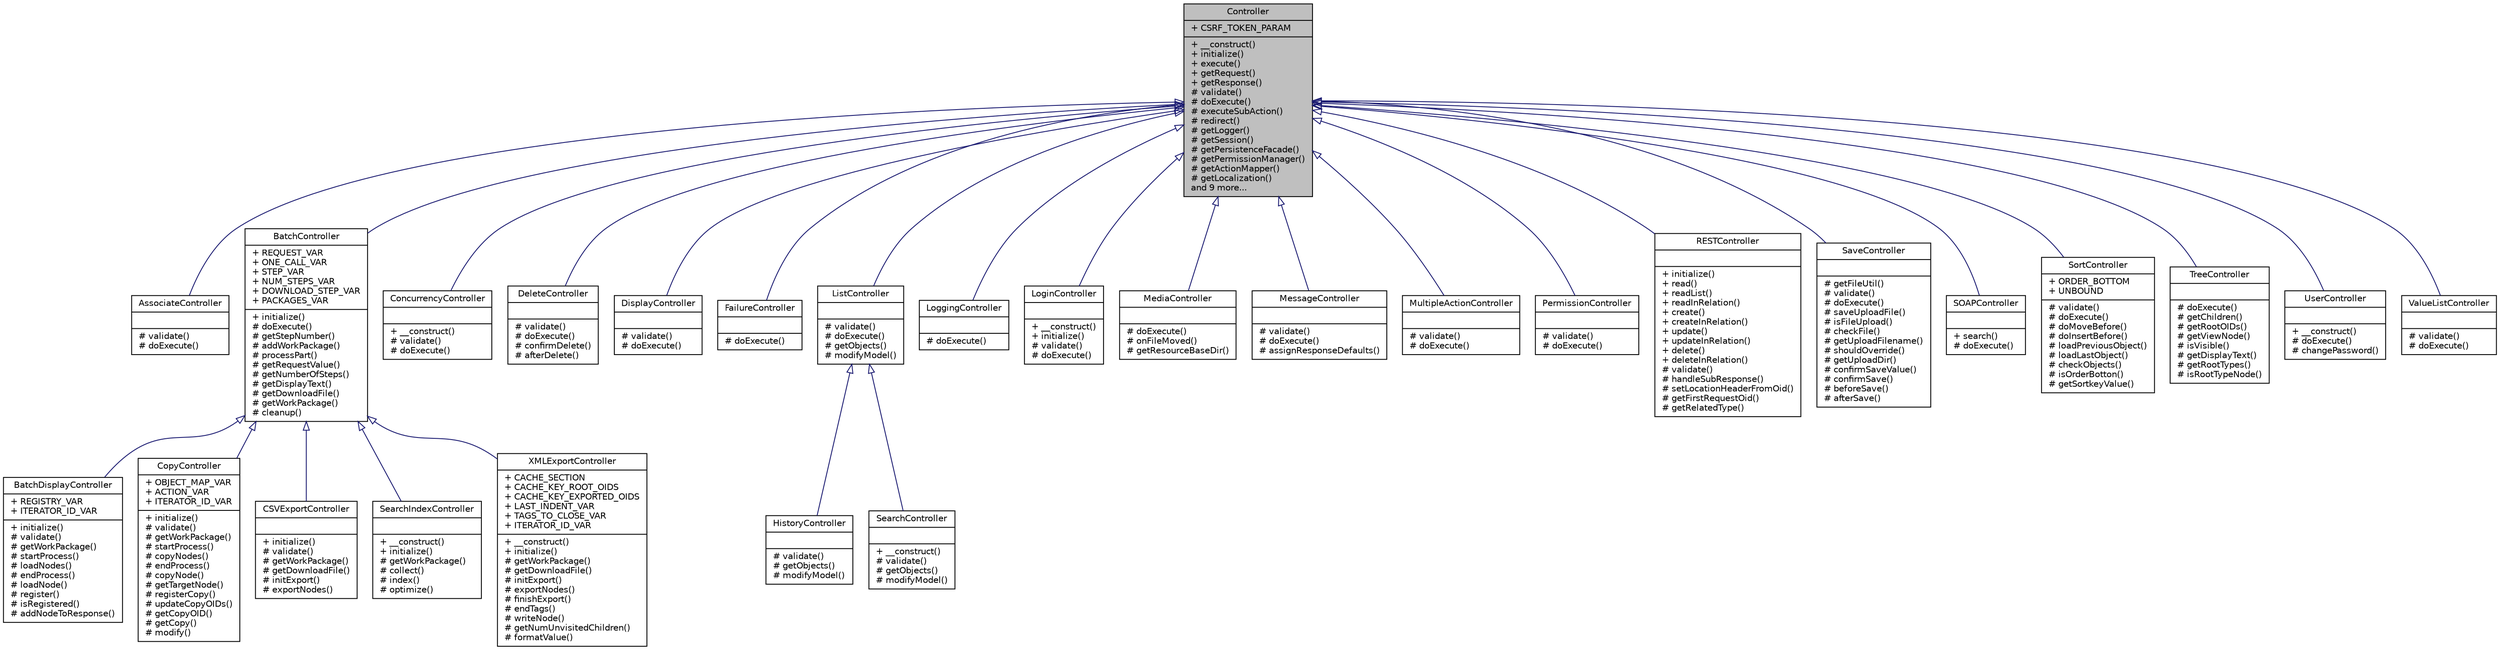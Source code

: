 digraph "Controller"
{
  edge [fontname="Helvetica",fontsize="10",labelfontname="Helvetica",labelfontsize="10"];
  node [fontname="Helvetica",fontsize="10",shape=record];
  Node0 [label="{Controller\n|+ CSRF_TOKEN_PARAM\l|+ __construct()\l+ initialize()\l+ execute()\l+ getRequest()\l+ getResponse()\l# validate()\l# doExecute()\l# executeSubAction()\l# redirect()\l# getLogger()\l# getSession()\l# getPersistenceFacade()\l# getPermissionManager()\l# getActionMapper()\l# getLocalization()\land 9 more...\l}",height=0.2,width=0.4,color="black", fillcolor="grey75", style="filled", fontcolor="black"];
  Node0 -> Node1 [dir="back",color="midnightblue",fontsize="10",style="solid",arrowtail="onormal",fontname="Helvetica"];
  Node1 [label="{AssociateController\n||# validate()\l# doExecute()\l}",height=0.2,width=0.4,color="black", fillcolor="white", style="filled",URL="$classwcmf_1_1application_1_1controller_1_1_associate_controller.html",tooltip="AssociateController is used to (dis-)associates Node instances, e.g. "];
  Node0 -> Node2 [dir="back",color="midnightblue",fontsize="10",style="solid",arrowtail="onormal",fontname="Helvetica"];
  Node2 [label="{BatchController\n|+ REQUEST_VAR\l+ ONE_CALL_VAR\l+ STEP_VAR\l+ NUM_STEPS_VAR\l+ DOWNLOAD_STEP_VAR\l+ PACKAGES_VAR\l|+ initialize()\l# doExecute()\l# getStepNumber()\l# addWorkPackage()\l# processPart()\l# getRequestValue()\l# getNumberOfSteps()\l# getDisplayText()\l# getDownloadFile()\l# getWorkPackage()\l# cleanup()\l}",height=0.2,width=0.4,color="black", fillcolor="white", style="filled",URL="$classwcmf_1_1application_1_1controller_1_1_batch_controller.html",tooltip="BatchController is used to process complex, longer running actions, that need to be divided into seve..."];
  Node2 -> Node3 [dir="back",color="midnightblue",fontsize="10",style="solid",arrowtail="onormal",fontname="Helvetica"];
  Node3 [label="{BatchDisplayController\n|+ REGISTRY_VAR\l+ ITERATOR_ID_VAR\l|+ initialize()\l# validate()\l# getWorkPackage()\l# startProcess()\l# loadNodes()\l# endProcess()\l# loadNode()\l# register()\l# isRegistered()\l# addNodeToResponse()\l}",height=0.2,width=0.4,color="black", fillcolor="white", style="filled",URL="$classwcmf_1_1application_1_1controller_1_1_batch_display_controller.html",tooltip="BatchDisplayController is used to load a tree of Node instances recursivly and return them in lists o..."];
  Node2 -> Node4 [dir="back",color="midnightblue",fontsize="10",style="solid",arrowtail="onormal",fontname="Helvetica"];
  Node4 [label="{CopyController\n|+ OBJECT_MAP_VAR\l+ ACTION_VAR\l+ ITERATOR_ID_VAR\l|+ initialize()\l# validate()\l# getWorkPackage()\l# startProcess()\l# copyNodes()\l# endProcess()\l# copyNode()\l# getTargetNode()\l# registerCopy()\l# updateCopyOIDs()\l# getCopyOID()\l# getCopy()\l# modify()\l}",height=0.2,width=0.4,color="black", fillcolor="white", style="filled",URL="$classwcmf_1_1application_1_1controller_1_1_copy_controller.html",tooltip="CopyController is used to copy or move Node instances. "];
  Node2 -> Node5 [dir="back",color="midnightblue",fontsize="10",style="solid",arrowtail="onormal",fontname="Helvetica"];
  Node5 [label="{CSVExportController\n||+ initialize()\l# validate()\l# getWorkPackage()\l# getDownloadFile()\l# initExport()\l# exportNodes()\l}",height=0.2,width=0.4,color="black", fillcolor="white", style="filled",URL="$classwcmf_1_1application_1_1controller_1_1_c_s_v_export_controller.html",tooltip="CSVExportController exports instances of one type into a CSV file. "];
  Node2 -> Node6 [dir="back",color="midnightblue",fontsize="10",style="solid",arrowtail="onormal",fontname="Helvetica"];
  Node6 [label="{SearchIndexController\n||+ __construct()\l+ initialize()\l# getWorkPackage()\l# collect()\l# index()\l# optimize()\l}",height=0.2,width=0.4,color="black", fillcolor="white", style="filled",URL="$classwcmf_1_1application_1_1controller_1_1_search_index_controller.html",tooltip="SearchIndexController creates a Lucene index from the complete datastore. "];
  Node2 -> Node7 [dir="back",color="midnightblue",fontsize="10",style="solid",arrowtail="onormal",fontname="Helvetica"];
  Node7 [label="{XMLExportController\n|+ CACHE_SECTION\l+ CACHE_KEY_ROOT_OIDS\l+ CACHE_KEY_EXPORTED_OIDS\l+ LAST_INDENT_VAR\l+ TAGS_TO_CLOSE_VAR\l+ ITERATOR_ID_VAR\l|+ __construct()\l+ initialize()\l# getWorkPackage()\l# getDownloadFile()\l# initExport()\l# exportNodes()\l# finishExport()\l# endTags()\l# writeNode()\l# getNumUnvisitedChildren()\l# formatValue()\l}",height=0.2,width=0.4,color="black", fillcolor="white", style="filled",URL="$classwcmf_1_1application_1_1controller_1_1_x_m_l_export_controller.html",tooltip="XMLExportController exports the content tree into an XML file. "];
  Node0 -> Node8 [dir="back",color="midnightblue",fontsize="10",style="solid",arrowtail="onormal",fontname="Helvetica"];
  Node8 [label="{ConcurrencyController\n||+ __construct()\l# validate()\l# doExecute()\l}",height=0.2,width=0.4,color="black", fillcolor="white", style="filled",URL="$classwcmf_1_1application_1_1controller_1_1_concurrency_controller.html",tooltip="ConcurrencyController is used to lock/unlock objects. "];
  Node0 -> Node9 [dir="back",color="midnightblue",fontsize="10",style="solid",arrowtail="onormal",fontname="Helvetica"];
  Node9 [label="{DeleteController\n||# validate()\l# doExecute()\l# confirmDelete()\l# afterDelete()\l}",height=0.2,width=0.4,color="black", fillcolor="white", style="filled",URL="$classwcmf_1_1application_1_1controller_1_1_delete_controller.html",tooltip="DeleteController is used to delete Node instances. "];
  Node0 -> Node10 [dir="back",color="midnightblue",fontsize="10",style="solid",arrowtail="onormal",fontname="Helvetica"];
  Node10 [label="{DisplayController\n||# validate()\l# doExecute()\l}",height=0.2,width=0.4,color="black", fillcolor="white", style="filled",URL="$classwcmf_1_1application_1_1controller_1_1_display_controller.html",tooltip="DisplayController is used to read a Node instance. "];
  Node0 -> Node11 [dir="back",color="midnightblue",fontsize="10",style="solid",arrowtail="onormal",fontname="Helvetica"];
  Node11 [label="{FailureController\n||# doExecute()\l}",height=0.2,width=0.4,color="black", fillcolor="white", style="filled",URL="$classwcmf_1_1application_1_1controller_1_1_failure_controller.html",tooltip="FailureController is used to signal a failure to the user. "];
  Node0 -> Node12 [dir="back",color="midnightblue",fontsize="10",style="solid",arrowtail="onormal",fontname="Helvetica"];
  Node12 [label="{ListController\n||# validate()\l# doExecute()\l# getObjects()\l# modifyModel()\l}",height=0.2,width=0.4,color="black", fillcolor="white", style="filled",URL="$classwcmf_1_1application_1_1controller_1_1_list_controller.html",tooltip="ListController is used to load Node lists. "];
  Node12 -> Node13 [dir="back",color="midnightblue",fontsize="10",style="solid",arrowtail="onormal",fontname="Helvetica"];
  Node13 [label="{HistoryController\n||# validate()\l# getObjects()\l# modifyModel()\l}",height=0.2,width=0.4,color="black", fillcolor="white", style="filled",URL="$classwcmf_1_1application_1_1controller_1_1_history_controller.html",tooltip="HistoryController returns a list of last changed entity instances. "];
  Node12 -> Node14 [dir="back",color="midnightblue",fontsize="10",style="solid",arrowtail="onormal",fontname="Helvetica"];
  Node14 [label="{SearchController\n||+ __construct()\l# validate()\l# getObjects()\l# modifyModel()\l}",height=0.2,width=0.4,color="black", fillcolor="white", style="filled",URL="$classwcmf_1_1application_1_1controller_1_1_search_controller.html",tooltip="SearchController executes a search and returns matching objects in a paged list. "];
  Node0 -> Node15 [dir="back",color="midnightblue",fontsize="10",style="solid",arrowtail="onormal",fontname="Helvetica"];
  Node15 [label="{LoggingController\n||# doExecute()\l}",height=0.2,width=0.4,color="black", fillcolor="white", style="filled",URL="$classwcmf_1_1application_1_1controller_1_1_logging_controller.html",tooltip="LoggingController is used to log a message in the backend log. "];
  Node0 -> Node16 [dir="back",color="midnightblue",fontsize="10",style="solid",arrowtail="onormal",fontname="Helvetica"];
  Node16 [label="{LoginController\n||+ __construct()\l+ initialize()\l# validate()\l# doExecute()\l}",height=0.2,width=0.4,color="black", fillcolor="white", style="filled",URL="$classwcmf_1_1application_1_1controller_1_1_login_controller.html",tooltip="LoginController handles the login process. "];
  Node0 -> Node17 [dir="back",color="midnightblue",fontsize="10",style="solid",arrowtail="onormal",fontname="Helvetica"];
  Node17 [label="{MediaController\n||# doExecute()\l# onFileMoved()\l# getResourceBaseDir()\l}",height=0.2,width=0.4,color="black", fillcolor="white", style="filled",URL="$classwcmf_1_1application_1_1controller_1_1_media_controller.html",tooltip="MediaController integrates elFinder (https://github.com/Studio-42/elFinder) into wCMF. "];
  Node0 -> Node18 [dir="back",color="midnightblue",fontsize="10",style="solid",arrowtail="onormal",fontname="Helvetica"];
  Node18 [label="{MessageController\n||# validate()\l# doExecute()\l# assignResponseDefaults()\l}",height=0.2,width=0.4,color="black", fillcolor="white", style="filled",URL="$classwcmf_1_1application_1_1controller_1_1_message_controller.html",tooltip="MessageController is used to get all messages translated to the given language. "];
  Node0 -> Node19 [dir="back",color="midnightblue",fontsize="10",style="solid",arrowtail="onormal",fontname="Helvetica"];
  Node19 [label="{MultipleActionController\n||# validate()\l# doExecute()\l}",height=0.2,width=0.4,color="black", fillcolor="white", style="filled",URL="$classwcmf_1_1application_1_1controller_1_1_multiple_action_controller.html",tooltip="MultipleActionController executes multiple actions by passing them to the appropriate controllers and..."];
  Node0 -> Node20 [dir="back",color="midnightblue",fontsize="10",style="solid",arrowtail="onormal",fontname="Helvetica"];
  Node20 [label="{PermissionController\n||# validate()\l# doExecute()\l}",height=0.2,width=0.4,color="black", fillcolor="white", style="filled",URL="$classwcmf_1_1application_1_1controller_1_1_permission_controller.html",tooltip="PermissionController checks, gets and sets permissions. "];
  Node0 -> Node21 [dir="back",color="midnightblue",fontsize="10",style="solid",arrowtail="onormal",fontname="Helvetica"];
  Node21 [label="{RESTController\n||+ initialize()\l+ read()\l+ readList()\l+ readInRelation()\l+ create()\l+ createInRelation()\l+ update()\l+ updateInRelation()\l+ delete()\l+ deleteInRelation()\l# validate()\l# handleSubResponse()\l# setLocationHeaderFromOid()\l# getFirstRequestOid()\l# getRelatedType()\l}",height=0.2,width=0.4,color="black", fillcolor="white", style="filled",URL="$classwcmf_1_1application_1_1controller_1_1_r_e_s_t_controller.html",tooltip="RESTController handles requests sent from a dstore/Rest client. "];
  Node0 -> Node22 [dir="back",color="midnightblue",fontsize="10",style="solid",arrowtail="onormal",fontname="Helvetica"];
  Node22 [label="{SaveController\n||# getFileUtil()\l# validate()\l# doExecute()\l# saveUploadFile()\l# isFileUpload()\l# checkFile()\l# getUploadFilename()\l# shouldOverride()\l# getUploadDir()\l# confirmSaveValue()\l# confirmSave()\l# beforeSave()\l# afterSave()\l}",height=0.2,width=0.4,color="black", fillcolor="white", style="filled",URL="$classwcmf_1_1application_1_1controller_1_1_save_controller.html",tooltip="SaveController is a controller that saves Node data. "];
  Node0 -> Node23 [dir="back",color="midnightblue",fontsize="10",style="solid",arrowtail="onormal",fontname="Helvetica"];
  Node23 [label="{SOAPController\n||+ search()\l# doExecute()\l}",height=0.2,width=0.4,color="black", fillcolor="white", style="filled",URL="$classwcmf_1_1application_1_1controller_1_1_s_o_a_p_controller.html",tooltip="SOAPController handles SOAP requests. "];
  Node0 -> Node24 [dir="back",color="midnightblue",fontsize="10",style="solid",arrowtail="onormal",fontname="Helvetica"];
  Node24 [label="{SortController\n|+ ORDER_BOTTOM\l+ UNBOUND\l|# validate()\l# doExecute()\l# doMoveBefore()\l# doInsertBefore()\l# loadPreviousObject()\l# loadLastObject()\l# checkObjects()\l# isOrderBotton()\l# getSortkeyValue()\l}",height=0.2,width=0.4,color="black", fillcolor="white", style="filled",URL="$classwcmf_1_1application_1_1controller_1_1_sort_controller.html",tooltip="SortController is used to change the order of nodes. "];
  Node0 -> Node25 [dir="back",color="midnightblue",fontsize="10",style="solid",arrowtail="onormal",fontname="Helvetica"];
  Node25 [label="{TreeController\n||# doExecute()\l# getChildren()\l# getRootOIDs()\l# getViewNode()\l# isVisible()\l# getDisplayText()\l# getRootTypes()\l# isRootTypeNode()\l}",height=0.2,width=0.4,color="black", fillcolor="white", style="filled",URL="$classwcmf_1_1application_1_1controller_1_1_tree_controller.html",tooltip="TreeController is used to visualize nodes in a tree view. "];
  Node0 -> Node26 [dir="back",color="midnightblue",fontsize="10",style="solid",arrowtail="onormal",fontname="Helvetica"];
  Node26 [label="{UserController\n||+ __construct()\l# doExecute()\l# changePassword()\l}",height=0.2,width=0.4,color="black", fillcolor="white", style="filled",URL="$classwcmf_1_1application_1_1controller_1_1_user_controller.html",tooltip="UserController is used to change the current user&#39;s password. "];
  Node0 -> Node27 [dir="back",color="midnightblue",fontsize="10",style="solid",arrowtail="onormal",fontname="Helvetica"];
  Node27 [label="{ValueListController\n||# validate()\l# doExecute()\l}",height=0.2,width=0.4,color="black", fillcolor="white", style="filled",URL="$classwcmf_1_1application_1_1controller_1_1_value_list_controller.html",tooltip="ValueListController is used to resolve lists for input_type definitions. "];
}
